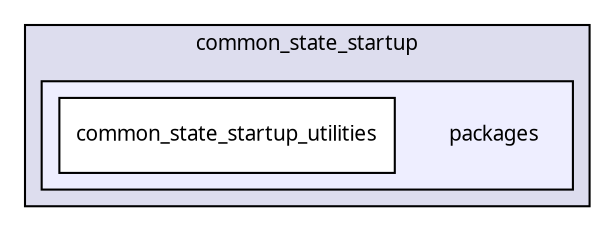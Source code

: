 digraph "packages/gui/packages/context_set/packages/common_state_startup/packages/" {
  compound=true
  node [ fontsize="10", fontname="FreeSans.ttf"];
  edge [ labelfontsize="10", labelfontname="FreeSans.ttf"];
  subgraph clusterdir_7045f85d7f796604d802117f735a661e {
    graph [ bgcolor="#ddddee", pencolor="black", label="common_state_startup" fontname="FreeSans.ttf", fontsize="10", URL="dir_7045f85d7f796604d802117f735a661e.html"]
  subgraph clusterdir_977e7256e0107a50a0863a96bc43e8a8 {
    graph [ bgcolor="#eeeeff", pencolor="black", label="" URL="dir_977e7256e0107a50a0863a96bc43e8a8.html"];
    dir_977e7256e0107a50a0863a96bc43e8a8 [shape=plaintext label="packages"];
    dir_20109db1c907c42d9d6f3dd7fa0f5bf6 [shape=box label="common_state_startup_utilities" color="black" fillcolor="white" style="filled" URL="dir_20109db1c907c42d9d6f3dd7fa0f5bf6.html"];
  }
  }
}
